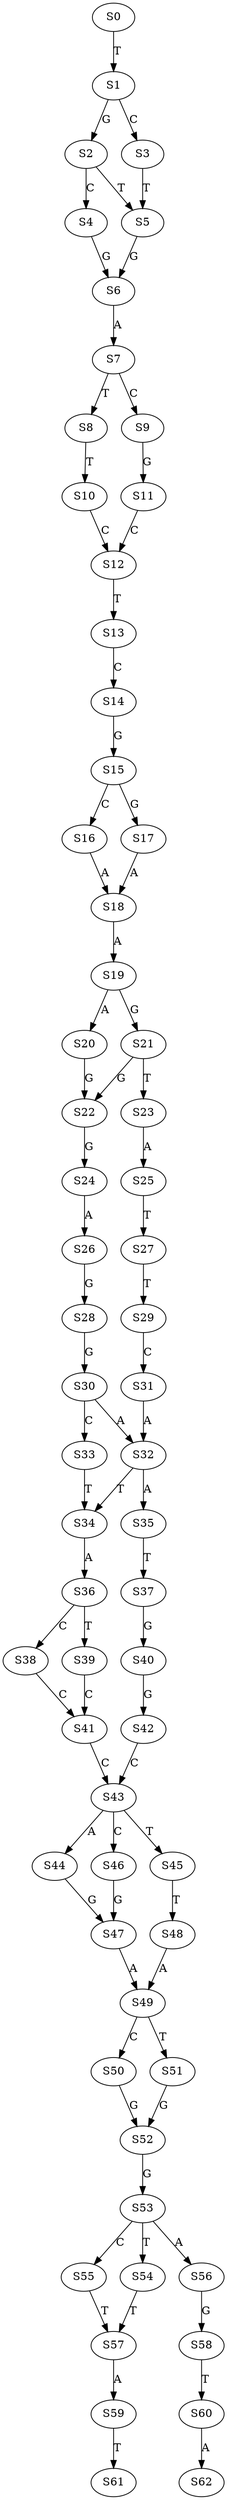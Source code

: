 strict digraph  {
	S0 -> S1 [ label = T ];
	S1 -> S2 [ label = G ];
	S1 -> S3 [ label = C ];
	S2 -> S4 [ label = C ];
	S2 -> S5 [ label = T ];
	S3 -> S5 [ label = T ];
	S4 -> S6 [ label = G ];
	S5 -> S6 [ label = G ];
	S6 -> S7 [ label = A ];
	S7 -> S8 [ label = T ];
	S7 -> S9 [ label = C ];
	S8 -> S10 [ label = T ];
	S9 -> S11 [ label = G ];
	S10 -> S12 [ label = C ];
	S11 -> S12 [ label = C ];
	S12 -> S13 [ label = T ];
	S13 -> S14 [ label = C ];
	S14 -> S15 [ label = G ];
	S15 -> S16 [ label = C ];
	S15 -> S17 [ label = G ];
	S16 -> S18 [ label = A ];
	S17 -> S18 [ label = A ];
	S18 -> S19 [ label = A ];
	S19 -> S20 [ label = A ];
	S19 -> S21 [ label = G ];
	S20 -> S22 [ label = G ];
	S21 -> S22 [ label = G ];
	S21 -> S23 [ label = T ];
	S22 -> S24 [ label = G ];
	S23 -> S25 [ label = A ];
	S24 -> S26 [ label = A ];
	S25 -> S27 [ label = T ];
	S26 -> S28 [ label = G ];
	S27 -> S29 [ label = T ];
	S28 -> S30 [ label = G ];
	S29 -> S31 [ label = C ];
	S30 -> S32 [ label = A ];
	S30 -> S33 [ label = C ];
	S31 -> S32 [ label = A ];
	S32 -> S34 [ label = T ];
	S32 -> S35 [ label = A ];
	S33 -> S34 [ label = T ];
	S34 -> S36 [ label = A ];
	S35 -> S37 [ label = T ];
	S36 -> S38 [ label = C ];
	S36 -> S39 [ label = T ];
	S37 -> S40 [ label = G ];
	S38 -> S41 [ label = C ];
	S39 -> S41 [ label = C ];
	S40 -> S42 [ label = G ];
	S41 -> S43 [ label = C ];
	S42 -> S43 [ label = C ];
	S43 -> S44 [ label = A ];
	S43 -> S45 [ label = T ];
	S43 -> S46 [ label = C ];
	S44 -> S47 [ label = G ];
	S45 -> S48 [ label = T ];
	S46 -> S47 [ label = G ];
	S47 -> S49 [ label = A ];
	S48 -> S49 [ label = A ];
	S49 -> S50 [ label = C ];
	S49 -> S51 [ label = T ];
	S50 -> S52 [ label = G ];
	S51 -> S52 [ label = G ];
	S52 -> S53 [ label = G ];
	S53 -> S54 [ label = T ];
	S53 -> S55 [ label = C ];
	S53 -> S56 [ label = A ];
	S54 -> S57 [ label = T ];
	S55 -> S57 [ label = T ];
	S56 -> S58 [ label = G ];
	S57 -> S59 [ label = A ];
	S58 -> S60 [ label = T ];
	S59 -> S61 [ label = T ];
	S60 -> S62 [ label = A ];
}
